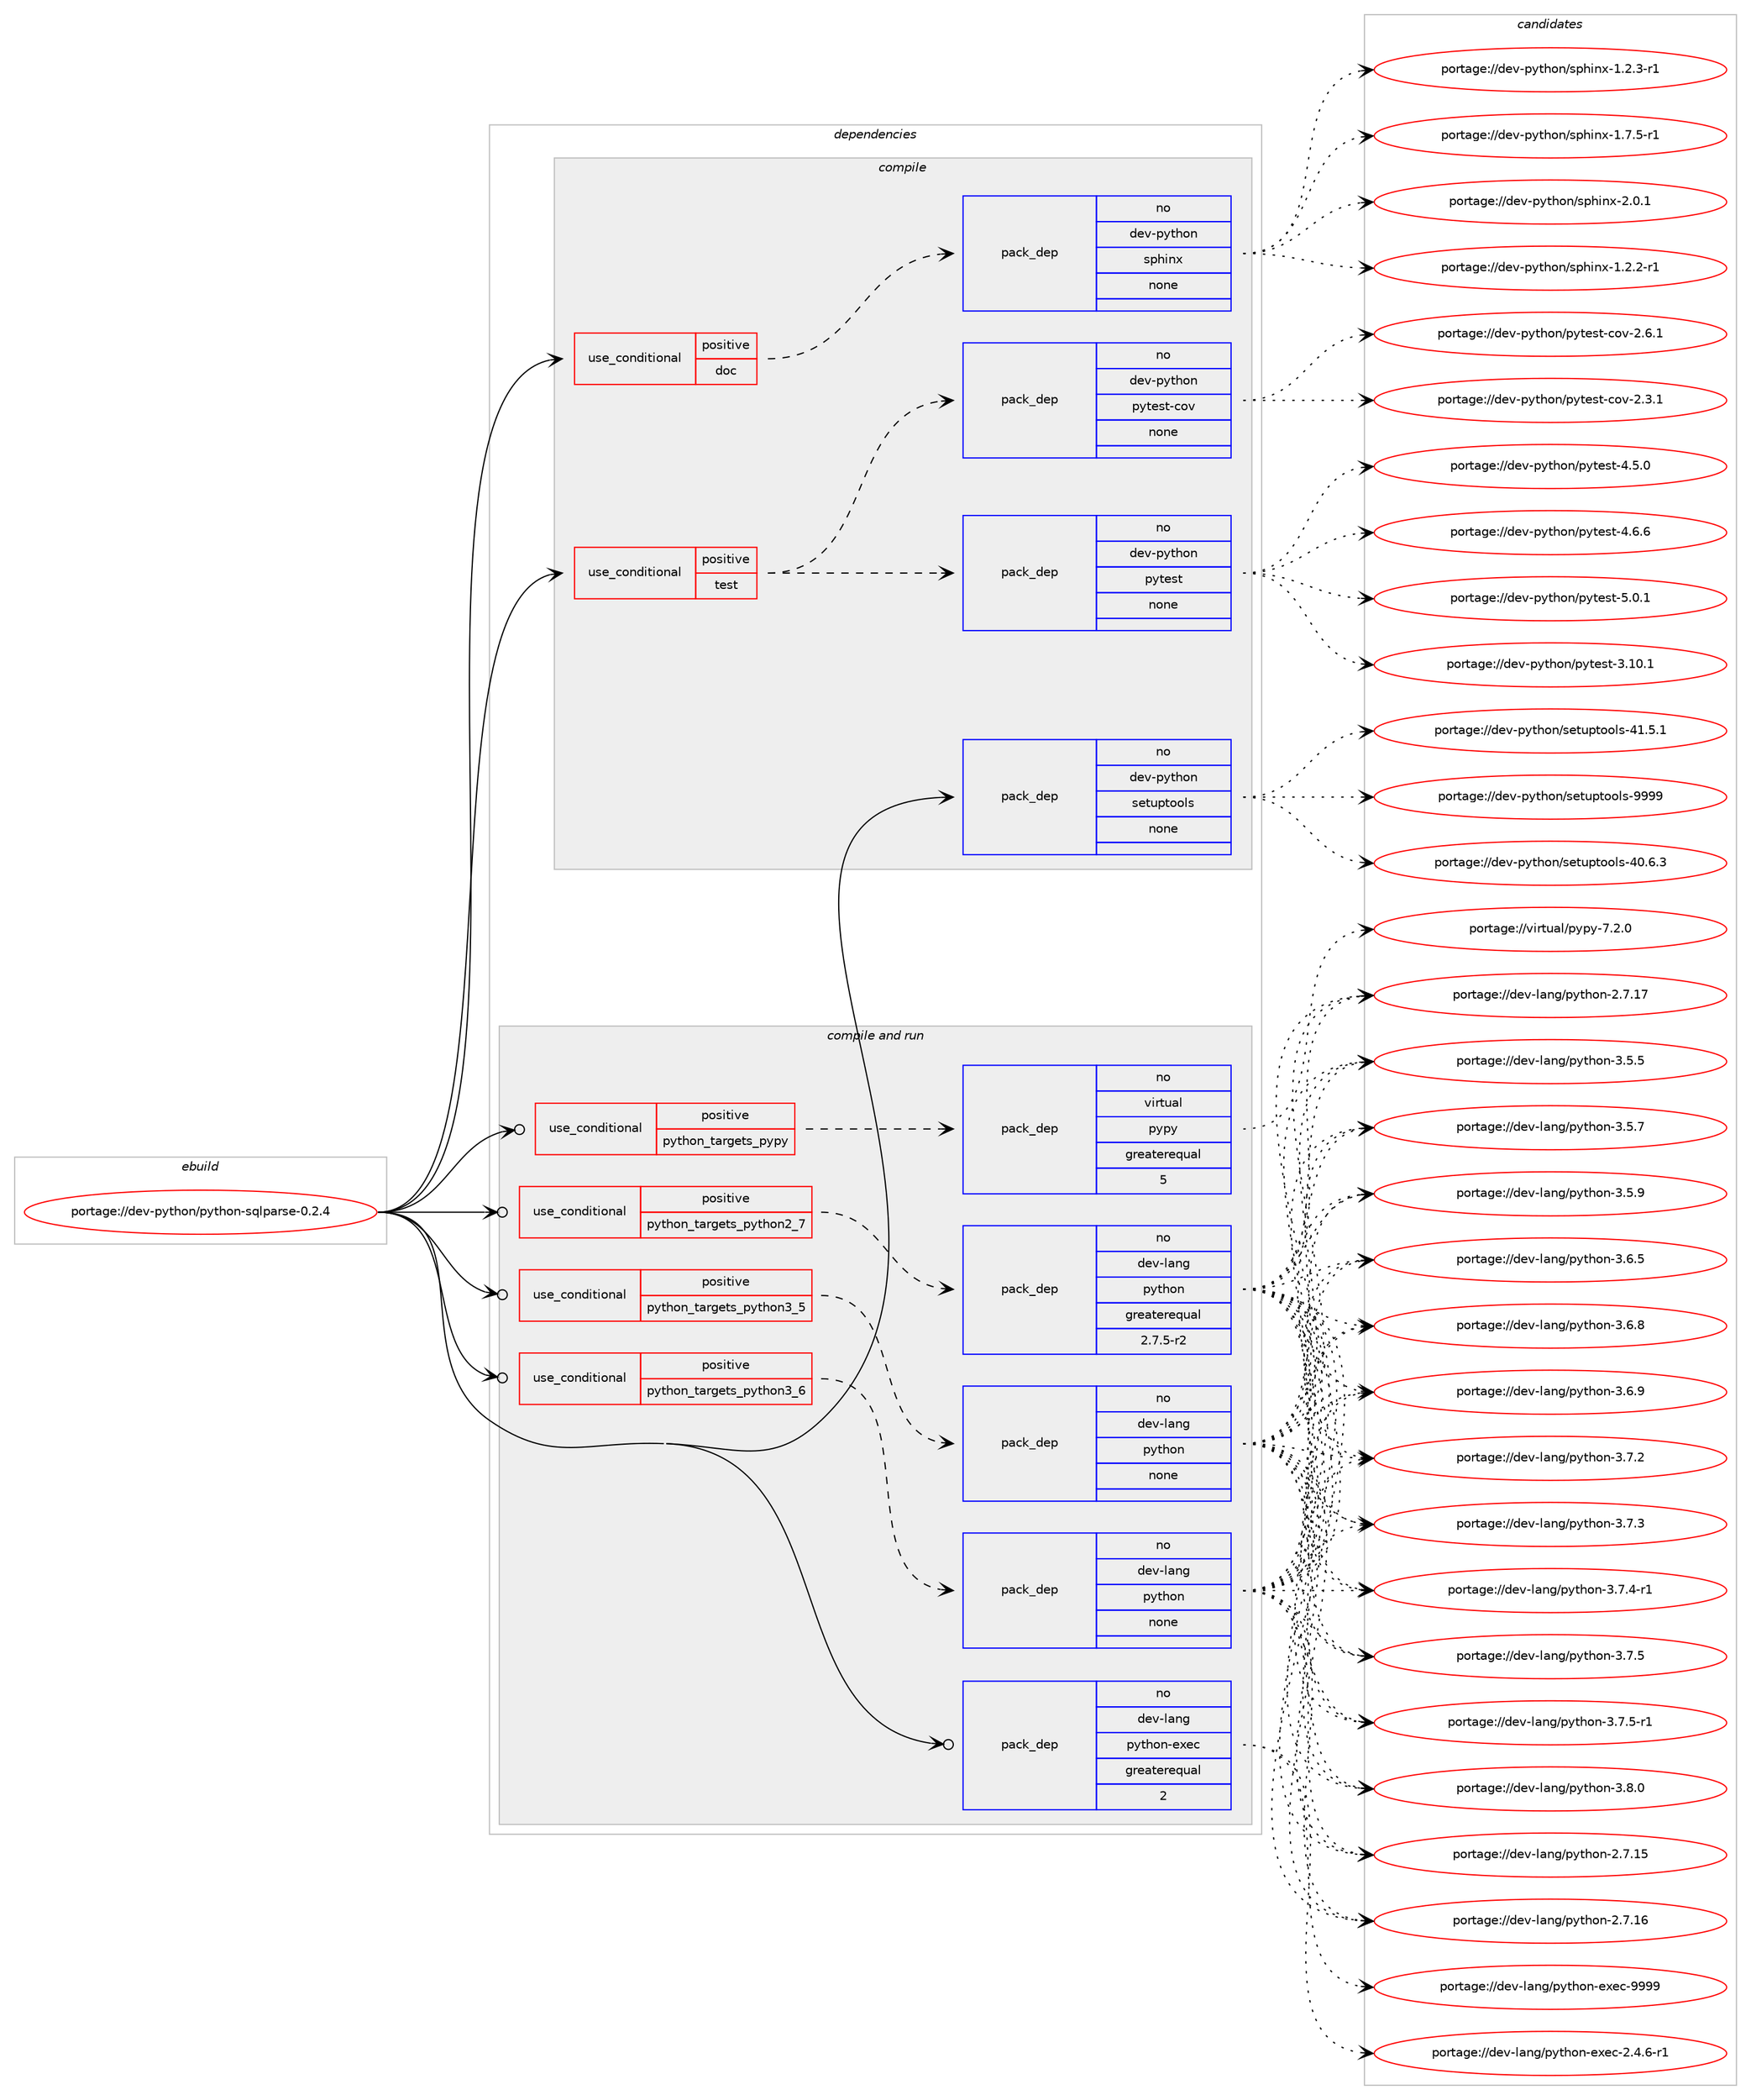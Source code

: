 digraph prolog {

# *************
# Graph options
# *************

newrank=true;
concentrate=true;
compound=true;
graph [rankdir=LR,fontname=Helvetica,fontsize=10,ranksep=1.5];#, ranksep=2.5, nodesep=0.2];
edge  [arrowhead=vee];
node  [fontname=Helvetica,fontsize=10];

# **********
# The ebuild
# **********

subgraph cluster_leftcol {
color=gray;
rank=same;
label=<<i>ebuild</i>>;
id [label="portage://dev-python/python-sqlparse-0.2.4", color=red, width=4, href="../dev-python/python-sqlparse-0.2.4.svg"];
}

# ****************
# The dependencies
# ****************

subgraph cluster_midcol {
color=gray;
label=<<i>dependencies</i>>;
subgraph cluster_compile {
fillcolor="#eeeeee";
style=filled;
label=<<i>compile</i>>;
subgraph cond37227 {
dependency167986 [label=<<TABLE BORDER="0" CELLBORDER="1" CELLSPACING="0" CELLPADDING="4"><TR><TD ROWSPAN="3" CELLPADDING="10">use_conditional</TD></TR><TR><TD>positive</TD></TR><TR><TD>doc</TD></TR></TABLE>>, shape=none, color=red];
subgraph pack127366 {
dependency167987 [label=<<TABLE BORDER="0" CELLBORDER="1" CELLSPACING="0" CELLPADDING="4" WIDTH="220"><TR><TD ROWSPAN="6" CELLPADDING="30">pack_dep</TD></TR><TR><TD WIDTH="110">no</TD></TR><TR><TD>dev-python</TD></TR><TR><TD>sphinx</TD></TR><TR><TD>none</TD></TR><TR><TD></TD></TR></TABLE>>, shape=none, color=blue];
}
dependency167986:e -> dependency167987:w [weight=20,style="dashed",arrowhead="vee"];
}
id:e -> dependency167986:w [weight=20,style="solid",arrowhead="vee"];
subgraph cond37228 {
dependency167988 [label=<<TABLE BORDER="0" CELLBORDER="1" CELLSPACING="0" CELLPADDING="4"><TR><TD ROWSPAN="3" CELLPADDING="10">use_conditional</TD></TR><TR><TD>positive</TD></TR><TR><TD>test</TD></TR></TABLE>>, shape=none, color=red];
subgraph pack127367 {
dependency167989 [label=<<TABLE BORDER="0" CELLBORDER="1" CELLSPACING="0" CELLPADDING="4" WIDTH="220"><TR><TD ROWSPAN="6" CELLPADDING="30">pack_dep</TD></TR><TR><TD WIDTH="110">no</TD></TR><TR><TD>dev-python</TD></TR><TR><TD>pytest</TD></TR><TR><TD>none</TD></TR><TR><TD></TD></TR></TABLE>>, shape=none, color=blue];
}
dependency167988:e -> dependency167989:w [weight=20,style="dashed",arrowhead="vee"];
subgraph pack127368 {
dependency167990 [label=<<TABLE BORDER="0" CELLBORDER="1" CELLSPACING="0" CELLPADDING="4" WIDTH="220"><TR><TD ROWSPAN="6" CELLPADDING="30">pack_dep</TD></TR><TR><TD WIDTH="110">no</TD></TR><TR><TD>dev-python</TD></TR><TR><TD>pytest-cov</TD></TR><TR><TD>none</TD></TR><TR><TD></TD></TR></TABLE>>, shape=none, color=blue];
}
dependency167988:e -> dependency167990:w [weight=20,style="dashed",arrowhead="vee"];
}
id:e -> dependency167988:w [weight=20,style="solid",arrowhead="vee"];
subgraph pack127369 {
dependency167991 [label=<<TABLE BORDER="0" CELLBORDER="1" CELLSPACING="0" CELLPADDING="4" WIDTH="220"><TR><TD ROWSPAN="6" CELLPADDING="30">pack_dep</TD></TR><TR><TD WIDTH="110">no</TD></TR><TR><TD>dev-python</TD></TR><TR><TD>setuptools</TD></TR><TR><TD>none</TD></TR><TR><TD></TD></TR></TABLE>>, shape=none, color=blue];
}
id:e -> dependency167991:w [weight=20,style="solid",arrowhead="vee"];
}
subgraph cluster_compileandrun {
fillcolor="#eeeeee";
style=filled;
label=<<i>compile and run</i>>;
subgraph cond37229 {
dependency167992 [label=<<TABLE BORDER="0" CELLBORDER="1" CELLSPACING="0" CELLPADDING="4"><TR><TD ROWSPAN="3" CELLPADDING="10">use_conditional</TD></TR><TR><TD>positive</TD></TR><TR><TD>python_targets_pypy</TD></TR></TABLE>>, shape=none, color=red];
subgraph pack127370 {
dependency167993 [label=<<TABLE BORDER="0" CELLBORDER="1" CELLSPACING="0" CELLPADDING="4" WIDTH="220"><TR><TD ROWSPAN="6" CELLPADDING="30">pack_dep</TD></TR><TR><TD WIDTH="110">no</TD></TR><TR><TD>virtual</TD></TR><TR><TD>pypy</TD></TR><TR><TD>greaterequal</TD></TR><TR><TD>5</TD></TR></TABLE>>, shape=none, color=blue];
}
dependency167992:e -> dependency167993:w [weight=20,style="dashed",arrowhead="vee"];
}
id:e -> dependency167992:w [weight=20,style="solid",arrowhead="odotvee"];
subgraph cond37230 {
dependency167994 [label=<<TABLE BORDER="0" CELLBORDER="1" CELLSPACING="0" CELLPADDING="4"><TR><TD ROWSPAN="3" CELLPADDING="10">use_conditional</TD></TR><TR><TD>positive</TD></TR><TR><TD>python_targets_python2_7</TD></TR></TABLE>>, shape=none, color=red];
subgraph pack127371 {
dependency167995 [label=<<TABLE BORDER="0" CELLBORDER="1" CELLSPACING="0" CELLPADDING="4" WIDTH="220"><TR><TD ROWSPAN="6" CELLPADDING="30">pack_dep</TD></TR><TR><TD WIDTH="110">no</TD></TR><TR><TD>dev-lang</TD></TR><TR><TD>python</TD></TR><TR><TD>greaterequal</TD></TR><TR><TD>2.7.5-r2</TD></TR></TABLE>>, shape=none, color=blue];
}
dependency167994:e -> dependency167995:w [weight=20,style="dashed",arrowhead="vee"];
}
id:e -> dependency167994:w [weight=20,style="solid",arrowhead="odotvee"];
subgraph cond37231 {
dependency167996 [label=<<TABLE BORDER="0" CELLBORDER="1" CELLSPACING="0" CELLPADDING="4"><TR><TD ROWSPAN="3" CELLPADDING="10">use_conditional</TD></TR><TR><TD>positive</TD></TR><TR><TD>python_targets_python3_5</TD></TR></TABLE>>, shape=none, color=red];
subgraph pack127372 {
dependency167997 [label=<<TABLE BORDER="0" CELLBORDER="1" CELLSPACING="0" CELLPADDING="4" WIDTH="220"><TR><TD ROWSPAN="6" CELLPADDING="30">pack_dep</TD></TR><TR><TD WIDTH="110">no</TD></TR><TR><TD>dev-lang</TD></TR><TR><TD>python</TD></TR><TR><TD>none</TD></TR><TR><TD></TD></TR></TABLE>>, shape=none, color=blue];
}
dependency167996:e -> dependency167997:w [weight=20,style="dashed",arrowhead="vee"];
}
id:e -> dependency167996:w [weight=20,style="solid",arrowhead="odotvee"];
subgraph cond37232 {
dependency167998 [label=<<TABLE BORDER="0" CELLBORDER="1" CELLSPACING="0" CELLPADDING="4"><TR><TD ROWSPAN="3" CELLPADDING="10">use_conditional</TD></TR><TR><TD>positive</TD></TR><TR><TD>python_targets_python3_6</TD></TR></TABLE>>, shape=none, color=red];
subgraph pack127373 {
dependency167999 [label=<<TABLE BORDER="0" CELLBORDER="1" CELLSPACING="0" CELLPADDING="4" WIDTH="220"><TR><TD ROWSPAN="6" CELLPADDING="30">pack_dep</TD></TR><TR><TD WIDTH="110">no</TD></TR><TR><TD>dev-lang</TD></TR><TR><TD>python</TD></TR><TR><TD>none</TD></TR><TR><TD></TD></TR></TABLE>>, shape=none, color=blue];
}
dependency167998:e -> dependency167999:w [weight=20,style="dashed",arrowhead="vee"];
}
id:e -> dependency167998:w [weight=20,style="solid",arrowhead="odotvee"];
subgraph pack127374 {
dependency168000 [label=<<TABLE BORDER="0" CELLBORDER="1" CELLSPACING="0" CELLPADDING="4" WIDTH="220"><TR><TD ROWSPAN="6" CELLPADDING="30">pack_dep</TD></TR><TR><TD WIDTH="110">no</TD></TR><TR><TD>dev-lang</TD></TR><TR><TD>python-exec</TD></TR><TR><TD>greaterequal</TD></TR><TR><TD>2</TD></TR></TABLE>>, shape=none, color=blue];
}
id:e -> dependency168000:w [weight=20,style="solid",arrowhead="odotvee"];
}
subgraph cluster_run {
fillcolor="#eeeeee";
style=filled;
label=<<i>run</i>>;
}
}

# **************
# The candidates
# **************

subgraph cluster_choices {
rank=same;
color=gray;
label=<<i>candidates</i>>;

subgraph choice127366 {
color=black;
nodesep=1;
choiceportage10010111845112121116104111110471151121041051101204549465046504511449 [label="portage://dev-python/sphinx-1.2.2-r1", color=red, width=4,href="../dev-python/sphinx-1.2.2-r1.svg"];
choiceportage10010111845112121116104111110471151121041051101204549465046514511449 [label="portage://dev-python/sphinx-1.2.3-r1", color=red, width=4,href="../dev-python/sphinx-1.2.3-r1.svg"];
choiceportage10010111845112121116104111110471151121041051101204549465546534511449 [label="portage://dev-python/sphinx-1.7.5-r1", color=red, width=4,href="../dev-python/sphinx-1.7.5-r1.svg"];
choiceportage1001011184511212111610411111047115112104105110120455046484649 [label="portage://dev-python/sphinx-2.0.1", color=red, width=4,href="../dev-python/sphinx-2.0.1.svg"];
dependency167987:e -> choiceportage10010111845112121116104111110471151121041051101204549465046504511449:w [style=dotted,weight="100"];
dependency167987:e -> choiceportage10010111845112121116104111110471151121041051101204549465046514511449:w [style=dotted,weight="100"];
dependency167987:e -> choiceportage10010111845112121116104111110471151121041051101204549465546534511449:w [style=dotted,weight="100"];
dependency167987:e -> choiceportage1001011184511212111610411111047115112104105110120455046484649:w [style=dotted,weight="100"];
}
subgraph choice127367 {
color=black;
nodesep=1;
choiceportage100101118451121211161041111104711212111610111511645514649484649 [label="portage://dev-python/pytest-3.10.1", color=red, width=4,href="../dev-python/pytest-3.10.1.svg"];
choiceportage1001011184511212111610411111047112121116101115116455246534648 [label="portage://dev-python/pytest-4.5.0", color=red, width=4,href="../dev-python/pytest-4.5.0.svg"];
choiceportage1001011184511212111610411111047112121116101115116455246544654 [label="portage://dev-python/pytest-4.6.6", color=red, width=4,href="../dev-python/pytest-4.6.6.svg"];
choiceportage1001011184511212111610411111047112121116101115116455346484649 [label="portage://dev-python/pytest-5.0.1", color=red, width=4,href="../dev-python/pytest-5.0.1.svg"];
dependency167989:e -> choiceportage100101118451121211161041111104711212111610111511645514649484649:w [style=dotted,weight="100"];
dependency167989:e -> choiceportage1001011184511212111610411111047112121116101115116455246534648:w [style=dotted,weight="100"];
dependency167989:e -> choiceportage1001011184511212111610411111047112121116101115116455246544654:w [style=dotted,weight="100"];
dependency167989:e -> choiceportage1001011184511212111610411111047112121116101115116455346484649:w [style=dotted,weight="100"];
}
subgraph choice127368 {
color=black;
nodesep=1;
choiceportage10010111845112121116104111110471121211161011151164599111118455046514649 [label="portage://dev-python/pytest-cov-2.3.1", color=red, width=4,href="../dev-python/pytest-cov-2.3.1.svg"];
choiceportage10010111845112121116104111110471121211161011151164599111118455046544649 [label="portage://dev-python/pytest-cov-2.6.1", color=red, width=4,href="../dev-python/pytest-cov-2.6.1.svg"];
dependency167990:e -> choiceportage10010111845112121116104111110471121211161011151164599111118455046514649:w [style=dotted,weight="100"];
dependency167990:e -> choiceportage10010111845112121116104111110471121211161011151164599111118455046544649:w [style=dotted,weight="100"];
}
subgraph choice127369 {
color=black;
nodesep=1;
choiceportage100101118451121211161041111104711510111611711211611111110811545524846544651 [label="portage://dev-python/setuptools-40.6.3", color=red, width=4,href="../dev-python/setuptools-40.6.3.svg"];
choiceportage100101118451121211161041111104711510111611711211611111110811545524946534649 [label="portage://dev-python/setuptools-41.5.1", color=red, width=4,href="../dev-python/setuptools-41.5.1.svg"];
choiceportage10010111845112121116104111110471151011161171121161111111081154557575757 [label="portage://dev-python/setuptools-9999", color=red, width=4,href="../dev-python/setuptools-9999.svg"];
dependency167991:e -> choiceportage100101118451121211161041111104711510111611711211611111110811545524846544651:w [style=dotted,weight="100"];
dependency167991:e -> choiceportage100101118451121211161041111104711510111611711211611111110811545524946534649:w [style=dotted,weight="100"];
dependency167991:e -> choiceportage10010111845112121116104111110471151011161171121161111111081154557575757:w [style=dotted,weight="100"];
}
subgraph choice127370 {
color=black;
nodesep=1;
choiceportage1181051141161179710847112121112121455546504648 [label="portage://virtual/pypy-7.2.0", color=red, width=4,href="../virtual/pypy-7.2.0.svg"];
dependency167993:e -> choiceportage1181051141161179710847112121112121455546504648:w [style=dotted,weight="100"];
}
subgraph choice127371 {
color=black;
nodesep=1;
choiceportage10010111845108971101034711212111610411111045504655464953 [label="portage://dev-lang/python-2.7.15", color=red, width=4,href="../dev-lang/python-2.7.15.svg"];
choiceportage10010111845108971101034711212111610411111045504655464954 [label="portage://dev-lang/python-2.7.16", color=red, width=4,href="../dev-lang/python-2.7.16.svg"];
choiceportage10010111845108971101034711212111610411111045504655464955 [label="portage://dev-lang/python-2.7.17", color=red, width=4,href="../dev-lang/python-2.7.17.svg"];
choiceportage100101118451089711010347112121116104111110455146534653 [label="portage://dev-lang/python-3.5.5", color=red, width=4,href="../dev-lang/python-3.5.5.svg"];
choiceportage100101118451089711010347112121116104111110455146534655 [label="portage://dev-lang/python-3.5.7", color=red, width=4,href="../dev-lang/python-3.5.7.svg"];
choiceportage100101118451089711010347112121116104111110455146534657 [label="portage://dev-lang/python-3.5.9", color=red, width=4,href="../dev-lang/python-3.5.9.svg"];
choiceportage100101118451089711010347112121116104111110455146544653 [label="portage://dev-lang/python-3.6.5", color=red, width=4,href="../dev-lang/python-3.6.5.svg"];
choiceportage100101118451089711010347112121116104111110455146544656 [label="portage://dev-lang/python-3.6.8", color=red, width=4,href="../dev-lang/python-3.6.8.svg"];
choiceportage100101118451089711010347112121116104111110455146544657 [label="portage://dev-lang/python-3.6.9", color=red, width=4,href="../dev-lang/python-3.6.9.svg"];
choiceportage100101118451089711010347112121116104111110455146554650 [label="portage://dev-lang/python-3.7.2", color=red, width=4,href="../dev-lang/python-3.7.2.svg"];
choiceportage100101118451089711010347112121116104111110455146554651 [label="portage://dev-lang/python-3.7.3", color=red, width=4,href="../dev-lang/python-3.7.3.svg"];
choiceportage1001011184510897110103471121211161041111104551465546524511449 [label="portage://dev-lang/python-3.7.4-r1", color=red, width=4,href="../dev-lang/python-3.7.4-r1.svg"];
choiceportage100101118451089711010347112121116104111110455146554653 [label="portage://dev-lang/python-3.7.5", color=red, width=4,href="../dev-lang/python-3.7.5.svg"];
choiceportage1001011184510897110103471121211161041111104551465546534511449 [label="portage://dev-lang/python-3.7.5-r1", color=red, width=4,href="../dev-lang/python-3.7.5-r1.svg"];
choiceportage100101118451089711010347112121116104111110455146564648 [label="portage://dev-lang/python-3.8.0", color=red, width=4,href="../dev-lang/python-3.8.0.svg"];
dependency167995:e -> choiceportage10010111845108971101034711212111610411111045504655464953:w [style=dotted,weight="100"];
dependency167995:e -> choiceportage10010111845108971101034711212111610411111045504655464954:w [style=dotted,weight="100"];
dependency167995:e -> choiceportage10010111845108971101034711212111610411111045504655464955:w [style=dotted,weight="100"];
dependency167995:e -> choiceportage100101118451089711010347112121116104111110455146534653:w [style=dotted,weight="100"];
dependency167995:e -> choiceportage100101118451089711010347112121116104111110455146534655:w [style=dotted,weight="100"];
dependency167995:e -> choiceportage100101118451089711010347112121116104111110455146534657:w [style=dotted,weight="100"];
dependency167995:e -> choiceportage100101118451089711010347112121116104111110455146544653:w [style=dotted,weight="100"];
dependency167995:e -> choiceportage100101118451089711010347112121116104111110455146544656:w [style=dotted,weight="100"];
dependency167995:e -> choiceportage100101118451089711010347112121116104111110455146544657:w [style=dotted,weight="100"];
dependency167995:e -> choiceportage100101118451089711010347112121116104111110455146554650:w [style=dotted,weight="100"];
dependency167995:e -> choiceportage100101118451089711010347112121116104111110455146554651:w [style=dotted,weight="100"];
dependency167995:e -> choiceportage1001011184510897110103471121211161041111104551465546524511449:w [style=dotted,weight="100"];
dependency167995:e -> choiceportage100101118451089711010347112121116104111110455146554653:w [style=dotted,weight="100"];
dependency167995:e -> choiceportage1001011184510897110103471121211161041111104551465546534511449:w [style=dotted,weight="100"];
dependency167995:e -> choiceportage100101118451089711010347112121116104111110455146564648:w [style=dotted,weight="100"];
}
subgraph choice127372 {
color=black;
nodesep=1;
choiceportage10010111845108971101034711212111610411111045504655464953 [label="portage://dev-lang/python-2.7.15", color=red, width=4,href="../dev-lang/python-2.7.15.svg"];
choiceportage10010111845108971101034711212111610411111045504655464954 [label="portage://dev-lang/python-2.7.16", color=red, width=4,href="../dev-lang/python-2.7.16.svg"];
choiceportage10010111845108971101034711212111610411111045504655464955 [label="portage://dev-lang/python-2.7.17", color=red, width=4,href="../dev-lang/python-2.7.17.svg"];
choiceportage100101118451089711010347112121116104111110455146534653 [label="portage://dev-lang/python-3.5.5", color=red, width=4,href="../dev-lang/python-3.5.5.svg"];
choiceportage100101118451089711010347112121116104111110455146534655 [label="portage://dev-lang/python-3.5.7", color=red, width=4,href="../dev-lang/python-3.5.7.svg"];
choiceportage100101118451089711010347112121116104111110455146534657 [label="portage://dev-lang/python-3.5.9", color=red, width=4,href="../dev-lang/python-3.5.9.svg"];
choiceportage100101118451089711010347112121116104111110455146544653 [label="portage://dev-lang/python-3.6.5", color=red, width=4,href="../dev-lang/python-3.6.5.svg"];
choiceportage100101118451089711010347112121116104111110455146544656 [label="portage://dev-lang/python-3.6.8", color=red, width=4,href="../dev-lang/python-3.6.8.svg"];
choiceportage100101118451089711010347112121116104111110455146544657 [label="portage://dev-lang/python-3.6.9", color=red, width=4,href="../dev-lang/python-3.6.9.svg"];
choiceportage100101118451089711010347112121116104111110455146554650 [label="portage://dev-lang/python-3.7.2", color=red, width=4,href="../dev-lang/python-3.7.2.svg"];
choiceportage100101118451089711010347112121116104111110455146554651 [label="portage://dev-lang/python-3.7.3", color=red, width=4,href="../dev-lang/python-3.7.3.svg"];
choiceportage1001011184510897110103471121211161041111104551465546524511449 [label="portage://dev-lang/python-3.7.4-r1", color=red, width=4,href="../dev-lang/python-3.7.4-r1.svg"];
choiceportage100101118451089711010347112121116104111110455146554653 [label="portage://dev-lang/python-3.7.5", color=red, width=4,href="../dev-lang/python-3.7.5.svg"];
choiceportage1001011184510897110103471121211161041111104551465546534511449 [label="portage://dev-lang/python-3.7.5-r1", color=red, width=4,href="../dev-lang/python-3.7.5-r1.svg"];
choiceportage100101118451089711010347112121116104111110455146564648 [label="portage://dev-lang/python-3.8.0", color=red, width=4,href="../dev-lang/python-3.8.0.svg"];
dependency167997:e -> choiceportage10010111845108971101034711212111610411111045504655464953:w [style=dotted,weight="100"];
dependency167997:e -> choiceportage10010111845108971101034711212111610411111045504655464954:w [style=dotted,weight="100"];
dependency167997:e -> choiceportage10010111845108971101034711212111610411111045504655464955:w [style=dotted,weight="100"];
dependency167997:e -> choiceportage100101118451089711010347112121116104111110455146534653:w [style=dotted,weight="100"];
dependency167997:e -> choiceportage100101118451089711010347112121116104111110455146534655:w [style=dotted,weight="100"];
dependency167997:e -> choiceportage100101118451089711010347112121116104111110455146534657:w [style=dotted,weight="100"];
dependency167997:e -> choiceportage100101118451089711010347112121116104111110455146544653:w [style=dotted,weight="100"];
dependency167997:e -> choiceportage100101118451089711010347112121116104111110455146544656:w [style=dotted,weight="100"];
dependency167997:e -> choiceportage100101118451089711010347112121116104111110455146544657:w [style=dotted,weight="100"];
dependency167997:e -> choiceportage100101118451089711010347112121116104111110455146554650:w [style=dotted,weight="100"];
dependency167997:e -> choiceportage100101118451089711010347112121116104111110455146554651:w [style=dotted,weight="100"];
dependency167997:e -> choiceportage1001011184510897110103471121211161041111104551465546524511449:w [style=dotted,weight="100"];
dependency167997:e -> choiceportage100101118451089711010347112121116104111110455146554653:w [style=dotted,weight="100"];
dependency167997:e -> choiceportage1001011184510897110103471121211161041111104551465546534511449:w [style=dotted,weight="100"];
dependency167997:e -> choiceportage100101118451089711010347112121116104111110455146564648:w [style=dotted,weight="100"];
}
subgraph choice127373 {
color=black;
nodesep=1;
choiceportage10010111845108971101034711212111610411111045504655464953 [label="portage://dev-lang/python-2.7.15", color=red, width=4,href="../dev-lang/python-2.7.15.svg"];
choiceportage10010111845108971101034711212111610411111045504655464954 [label="portage://dev-lang/python-2.7.16", color=red, width=4,href="../dev-lang/python-2.7.16.svg"];
choiceportage10010111845108971101034711212111610411111045504655464955 [label="portage://dev-lang/python-2.7.17", color=red, width=4,href="../dev-lang/python-2.7.17.svg"];
choiceportage100101118451089711010347112121116104111110455146534653 [label="portage://dev-lang/python-3.5.5", color=red, width=4,href="../dev-lang/python-3.5.5.svg"];
choiceportage100101118451089711010347112121116104111110455146534655 [label="portage://dev-lang/python-3.5.7", color=red, width=4,href="../dev-lang/python-3.5.7.svg"];
choiceportage100101118451089711010347112121116104111110455146534657 [label="portage://dev-lang/python-3.5.9", color=red, width=4,href="../dev-lang/python-3.5.9.svg"];
choiceportage100101118451089711010347112121116104111110455146544653 [label="portage://dev-lang/python-3.6.5", color=red, width=4,href="../dev-lang/python-3.6.5.svg"];
choiceportage100101118451089711010347112121116104111110455146544656 [label="portage://dev-lang/python-3.6.8", color=red, width=4,href="../dev-lang/python-3.6.8.svg"];
choiceportage100101118451089711010347112121116104111110455146544657 [label="portage://dev-lang/python-3.6.9", color=red, width=4,href="../dev-lang/python-3.6.9.svg"];
choiceportage100101118451089711010347112121116104111110455146554650 [label="portage://dev-lang/python-3.7.2", color=red, width=4,href="../dev-lang/python-3.7.2.svg"];
choiceportage100101118451089711010347112121116104111110455146554651 [label="portage://dev-lang/python-3.7.3", color=red, width=4,href="../dev-lang/python-3.7.3.svg"];
choiceportage1001011184510897110103471121211161041111104551465546524511449 [label="portage://dev-lang/python-3.7.4-r1", color=red, width=4,href="../dev-lang/python-3.7.4-r1.svg"];
choiceportage100101118451089711010347112121116104111110455146554653 [label="portage://dev-lang/python-3.7.5", color=red, width=4,href="../dev-lang/python-3.7.5.svg"];
choiceportage1001011184510897110103471121211161041111104551465546534511449 [label="portage://dev-lang/python-3.7.5-r1", color=red, width=4,href="../dev-lang/python-3.7.5-r1.svg"];
choiceportage100101118451089711010347112121116104111110455146564648 [label="portage://dev-lang/python-3.8.0", color=red, width=4,href="../dev-lang/python-3.8.0.svg"];
dependency167999:e -> choiceportage10010111845108971101034711212111610411111045504655464953:w [style=dotted,weight="100"];
dependency167999:e -> choiceportage10010111845108971101034711212111610411111045504655464954:w [style=dotted,weight="100"];
dependency167999:e -> choiceportage10010111845108971101034711212111610411111045504655464955:w [style=dotted,weight="100"];
dependency167999:e -> choiceportage100101118451089711010347112121116104111110455146534653:w [style=dotted,weight="100"];
dependency167999:e -> choiceportage100101118451089711010347112121116104111110455146534655:w [style=dotted,weight="100"];
dependency167999:e -> choiceportage100101118451089711010347112121116104111110455146534657:w [style=dotted,weight="100"];
dependency167999:e -> choiceportage100101118451089711010347112121116104111110455146544653:w [style=dotted,weight="100"];
dependency167999:e -> choiceportage100101118451089711010347112121116104111110455146544656:w [style=dotted,weight="100"];
dependency167999:e -> choiceportage100101118451089711010347112121116104111110455146544657:w [style=dotted,weight="100"];
dependency167999:e -> choiceportage100101118451089711010347112121116104111110455146554650:w [style=dotted,weight="100"];
dependency167999:e -> choiceportage100101118451089711010347112121116104111110455146554651:w [style=dotted,weight="100"];
dependency167999:e -> choiceportage1001011184510897110103471121211161041111104551465546524511449:w [style=dotted,weight="100"];
dependency167999:e -> choiceportage100101118451089711010347112121116104111110455146554653:w [style=dotted,weight="100"];
dependency167999:e -> choiceportage1001011184510897110103471121211161041111104551465546534511449:w [style=dotted,weight="100"];
dependency167999:e -> choiceportage100101118451089711010347112121116104111110455146564648:w [style=dotted,weight="100"];
}
subgraph choice127374 {
color=black;
nodesep=1;
choiceportage10010111845108971101034711212111610411111045101120101994550465246544511449 [label="portage://dev-lang/python-exec-2.4.6-r1", color=red, width=4,href="../dev-lang/python-exec-2.4.6-r1.svg"];
choiceportage10010111845108971101034711212111610411111045101120101994557575757 [label="portage://dev-lang/python-exec-9999", color=red, width=4,href="../dev-lang/python-exec-9999.svg"];
dependency168000:e -> choiceportage10010111845108971101034711212111610411111045101120101994550465246544511449:w [style=dotted,weight="100"];
dependency168000:e -> choiceportage10010111845108971101034711212111610411111045101120101994557575757:w [style=dotted,weight="100"];
}
}

}
